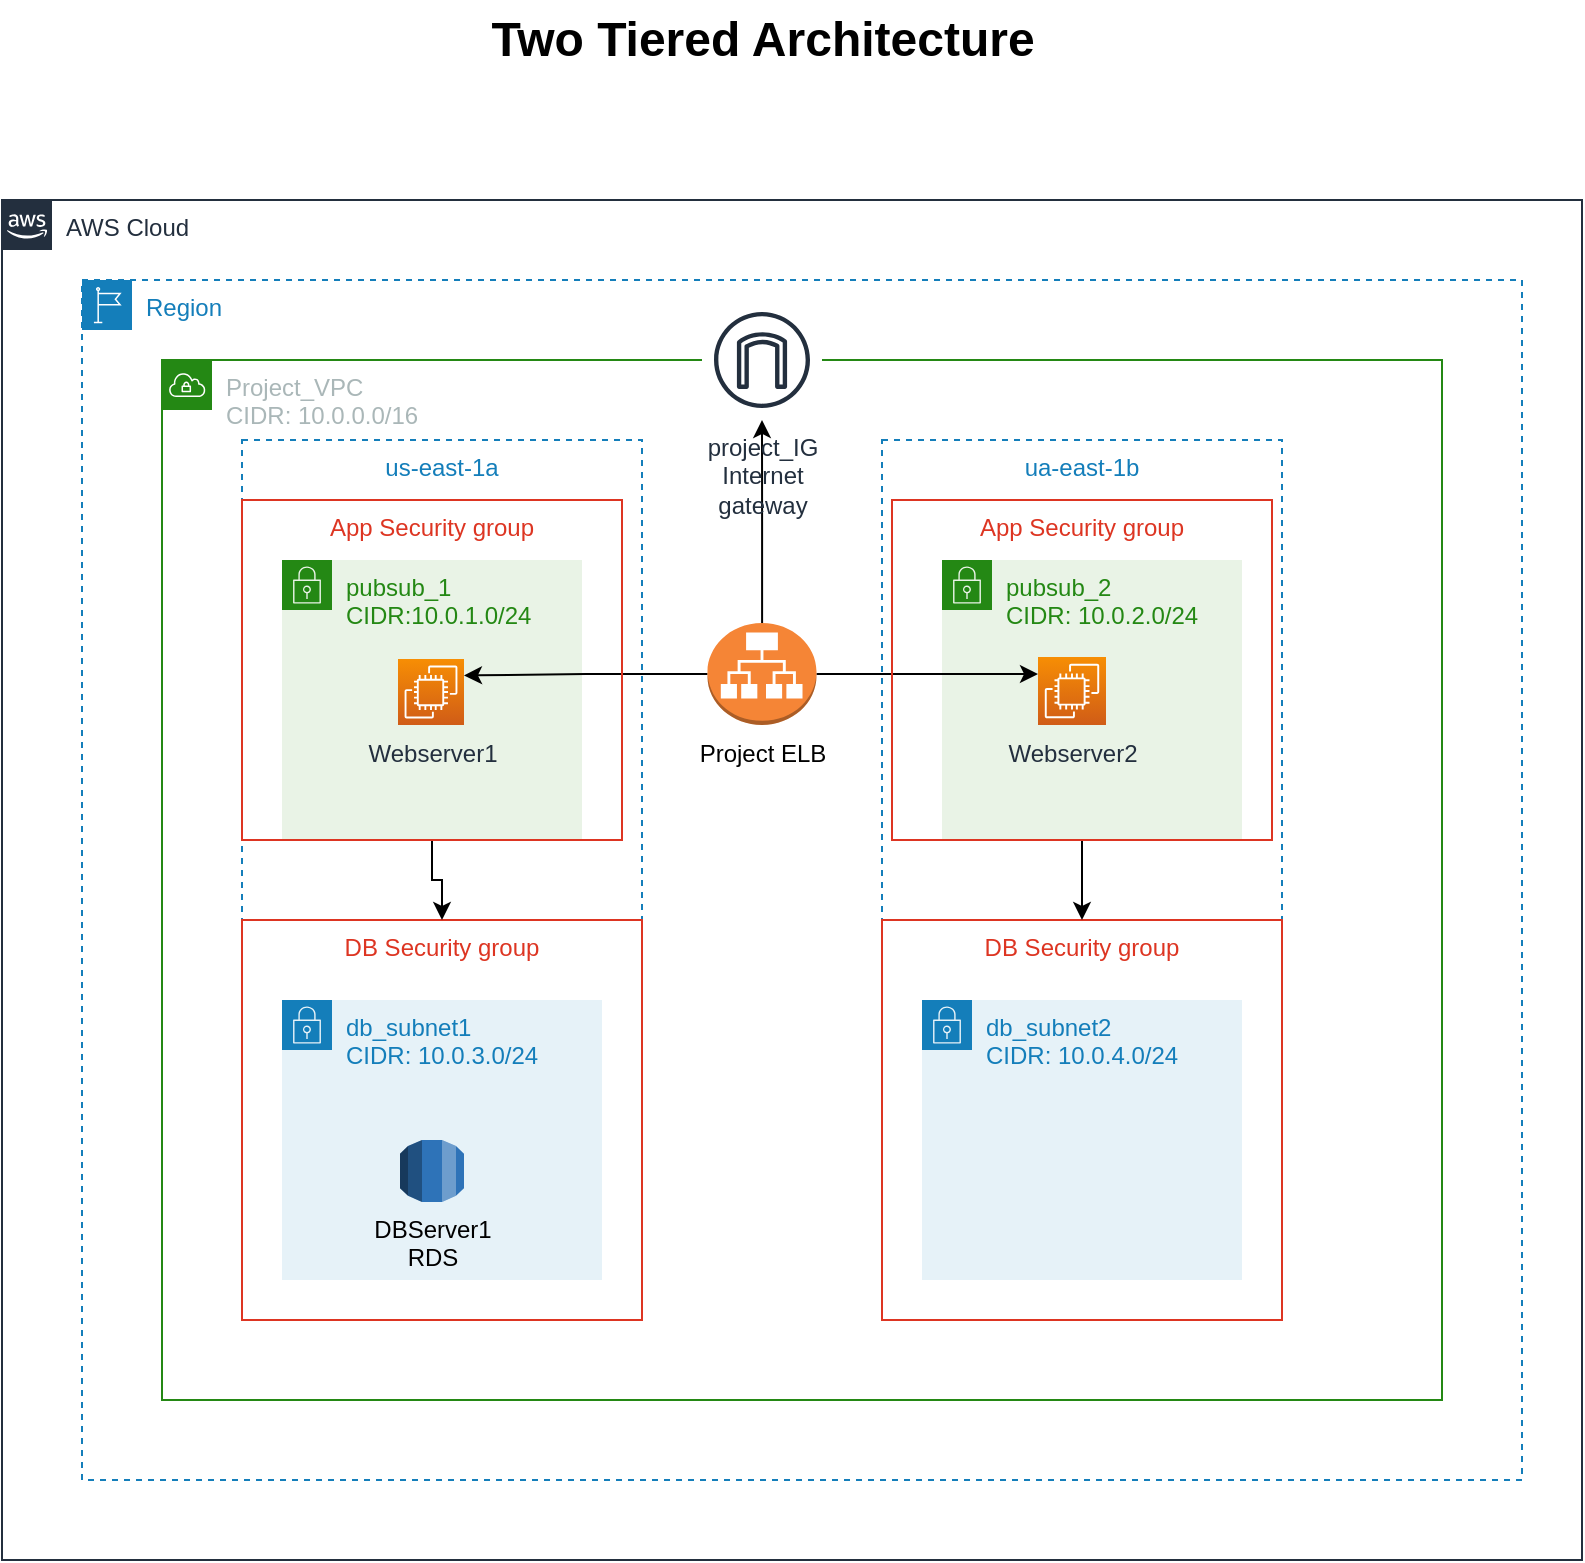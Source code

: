<mxfile version="20.0.1" type="github">
  <diagram id="liRARLLejOAAE-2snQw7" name="Page-1">
    <mxGraphModel dx="1186" dy="1802" grid="1" gridSize="10" guides="1" tooltips="1" connect="1" arrows="1" fold="1" page="1" pageScale="1" pageWidth="850" pageHeight="1100" math="0" shadow="0">
      <root>
        <mxCell id="0" />
        <mxCell id="1" parent="0" />
        <mxCell id="DZsnitvp6PMy8lJBvUo8-1" value="AWS Cloud" style="points=[[0,0],[0.25,0],[0.5,0],[0.75,0],[1,0],[1,0.25],[1,0.5],[1,0.75],[1,1],[0.75,1],[0.5,1],[0.25,1],[0,1],[0,0.75],[0,0.5],[0,0.25]];outlineConnect=0;gradientColor=none;html=1;whiteSpace=wrap;fontSize=12;fontStyle=0;container=1;pointerEvents=0;collapsible=0;recursiveResize=0;shape=mxgraph.aws4.group;grIcon=mxgraph.aws4.group_aws_cloud_alt;strokeColor=#232F3E;fillColor=none;verticalAlign=top;align=left;spacingLeft=30;fontColor=#232F3E;dashed=0;" parent="1" vertex="1">
          <mxGeometry x="40" y="80" width="790" height="680" as="geometry" />
        </mxCell>
        <mxCell id="DZsnitvp6PMy8lJBvUo8-2" value="Region" style="points=[[0,0],[0.25,0],[0.5,0],[0.75,0],[1,0],[1,0.25],[1,0.5],[1,0.75],[1,1],[0.75,1],[0.5,1],[0.25,1],[0,1],[0,0.75],[0,0.5],[0,0.25]];outlineConnect=0;gradientColor=none;html=1;whiteSpace=wrap;fontSize=12;fontStyle=0;container=1;pointerEvents=0;collapsible=0;recursiveResize=0;shape=mxgraph.aws4.group;grIcon=mxgraph.aws4.group_region;strokeColor=#147EBA;fillColor=none;verticalAlign=top;align=left;spacingLeft=30;fontColor=#147EBA;dashed=1;" parent="1" vertex="1">
          <mxGeometry x="80" y="120" width="720" height="600" as="geometry" />
        </mxCell>
        <mxCell id="DZsnitvp6PMy8lJBvUo8-3" value="Project_VPC&lt;br&gt;CIDR: 10.0.0.0/16" style="points=[[0,0],[0.25,0],[0.5,0],[0.75,0],[1,0],[1,0.25],[1,0.5],[1,0.75],[1,1],[0.75,1],[0.5,1],[0.25,1],[0,1],[0,0.75],[0,0.5],[0,0.25]];outlineConnect=0;gradientColor=none;html=1;whiteSpace=wrap;fontSize=12;fontStyle=0;container=1;pointerEvents=0;collapsible=0;recursiveResize=0;shape=mxgraph.aws4.group;grIcon=mxgraph.aws4.group_vpc;strokeColor=#248814;fillColor=none;verticalAlign=top;align=left;spacingLeft=30;fontColor=#AAB7B8;dashed=0;" parent="DZsnitvp6PMy8lJBvUo8-2" vertex="1">
          <mxGeometry x="40" y="40" width="640" height="520" as="geometry" />
        </mxCell>
        <mxCell id="DZsnitvp6PMy8lJBvUo8-6" value="ua-east-1b" style="fillColor=none;strokeColor=#147EBA;dashed=1;verticalAlign=top;fontStyle=0;fontColor=#147EBA;" parent="DZsnitvp6PMy8lJBvUo8-3" vertex="1">
          <mxGeometry x="360" y="40" width="200" height="440" as="geometry" />
        </mxCell>
        <mxCell id="DZsnitvp6PMy8lJBvUo8-10" value="us-east-1a" style="fillColor=none;strokeColor=#147EBA;dashed=1;verticalAlign=top;fontStyle=0;fontColor=#147EBA;" parent="DZsnitvp6PMy8lJBvUo8-3" vertex="1">
          <mxGeometry x="40" y="40" width="200" height="440" as="geometry" />
        </mxCell>
        <mxCell id="DZsnitvp6PMy8lJBvUo8-13" value="pubsub_2&lt;br&gt;CIDR: 10.0.2.0/24" style="points=[[0,0],[0.25,0],[0.5,0],[0.75,0],[1,0],[1,0.25],[1,0.5],[1,0.75],[1,1],[0.75,1],[0.5,1],[0.25,1],[0,1],[0,0.75],[0,0.5],[0,0.25]];outlineConnect=0;gradientColor=none;html=1;whiteSpace=wrap;fontSize=12;fontStyle=0;container=1;pointerEvents=0;collapsible=0;recursiveResize=0;shape=mxgraph.aws4.group;grIcon=mxgraph.aws4.group_security_group;grStroke=0;strokeColor=#248814;fillColor=#E9F3E6;verticalAlign=top;align=left;spacingLeft=30;fontColor=#248814;dashed=0;" parent="DZsnitvp6PMy8lJBvUo8-3" vertex="1">
          <mxGeometry x="390" y="100" width="150" height="140" as="geometry" />
        </mxCell>
        <mxCell id="DZsnitvp6PMy8lJBvUo8-12" value="pubsub_1&lt;br&gt;CIDR:10.0.1.0/24" style="points=[[0,0],[0.25,0],[0.5,0],[0.75,0],[1,0],[1,0.25],[1,0.5],[1,0.75],[1,1],[0.75,1],[0.5,1],[0.25,1],[0,1],[0,0.75],[0,0.5],[0,0.25]];outlineConnect=0;gradientColor=none;html=1;whiteSpace=wrap;fontSize=12;fontStyle=0;container=1;pointerEvents=0;collapsible=0;recursiveResize=0;shape=mxgraph.aws4.group;grIcon=mxgraph.aws4.group_security_group;grStroke=0;strokeColor=#248814;fillColor=#E9F3E6;verticalAlign=top;align=left;spacingLeft=30;fontColor=#248814;dashed=0;" parent="DZsnitvp6PMy8lJBvUo8-3" vertex="1">
          <mxGeometry x="60" y="100" width="150" height="140" as="geometry" />
        </mxCell>
        <mxCell id="DZsnitvp6PMy8lJBvUo8-15" value="db_subnet1&lt;br&gt;CIDR: 10.0.3.0/24" style="points=[[0,0],[0.25,0],[0.5,0],[0.75,0],[1,0],[1,0.25],[1,0.5],[1,0.75],[1,1],[0.75,1],[0.5,1],[0.25,1],[0,1],[0,0.75],[0,0.5],[0,0.25]];outlineConnect=0;gradientColor=none;html=1;whiteSpace=wrap;fontSize=12;fontStyle=0;container=1;pointerEvents=0;collapsible=0;recursiveResize=0;shape=mxgraph.aws4.group;grIcon=mxgraph.aws4.group_security_group;grStroke=0;strokeColor=#147EBA;fillColor=#E6F2F8;verticalAlign=top;align=left;spacingLeft=30;fontColor=#147EBA;dashed=0;" parent="DZsnitvp6PMy8lJBvUo8-3" vertex="1">
          <mxGeometry x="60" y="320" width="160" height="140" as="geometry" />
        </mxCell>
        <mxCell id="DZsnitvp6PMy8lJBvUo8-16" value="DBServer1&lt;br&gt;RDS" style="outlineConnect=0;dashed=0;verticalLabelPosition=bottom;verticalAlign=top;align=center;html=1;shape=mxgraph.aws3.rds;fillColor=#2E73B8;gradientColor=none;" parent="DZsnitvp6PMy8lJBvUo8-15" vertex="1">
          <mxGeometry x="59" y="70" width="32" height="31" as="geometry" />
        </mxCell>
        <mxCell id="DZsnitvp6PMy8lJBvUo8-14" value="db_subnet2&lt;br&gt;CIDR: 10.0.4.0/24" style="points=[[0,0],[0.25,0],[0.5,0],[0.75,0],[1,0],[1,0.25],[1,0.5],[1,0.75],[1,1],[0.75,1],[0.5,1],[0.25,1],[0,1],[0,0.75],[0,0.5],[0,0.25]];outlineConnect=0;gradientColor=none;html=1;whiteSpace=wrap;fontSize=12;fontStyle=0;container=1;pointerEvents=0;collapsible=0;recursiveResize=0;shape=mxgraph.aws4.group;grIcon=mxgraph.aws4.group_security_group;grStroke=0;strokeColor=#147EBA;fillColor=#E6F2F8;verticalAlign=top;align=left;spacingLeft=30;fontColor=#147EBA;dashed=0;" parent="DZsnitvp6PMy8lJBvUo8-3" vertex="1">
          <mxGeometry x="380" y="320" width="160" height="140" as="geometry" />
        </mxCell>
        <mxCell id="7HecoE0-NA8Q0splAt8L-4" style="edgeStyle=orthogonalEdgeStyle;rounded=0;orthogonalLoop=1;jettySize=auto;html=1;" edge="1" parent="DZsnitvp6PMy8lJBvUo8-3" source="DZsnitvp6PMy8lJBvUo8-17" target="7HecoE0-NA8Q0splAt8L-3">
          <mxGeometry relative="1" as="geometry" />
        </mxCell>
        <mxCell id="7HecoE0-NA8Q0splAt8L-5" style="edgeStyle=orthogonalEdgeStyle;rounded=0;orthogonalLoop=1;jettySize=auto;html=1;entryX=1;entryY=0.25;entryDx=0;entryDy=0;entryPerimeter=0;" edge="1" parent="DZsnitvp6PMy8lJBvUo8-3" source="DZsnitvp6PMy8lJBvUo8-17" target="7HecoE0-NA8Q0splAt8L-1">
          <mxGeometry relative="1" as="geometry" />
        </mxCell>
        <mxCell id="7HecoE0-NA8Q0splAt8L-6" style="edgeStyle=orthogonalEdgeStyle;rounded=0;orthogonalLoop=1;jettySize=auto;html=1;exitX=1;exitY=0.5;exitDx=0;exitDy=0;exitPerimeter=0;entryX=0;entryY=0.25;entryDx=0;entryDy=0;entryPerimeter=0;" edge="1" parent="DZsnitvp6PMy8lJBvUo8-3" source="DZsnitvp6PMy8lJBvUo8-17" target="7HecoE0-NA8Q0splAt8L-2">
          <mxGeometry relative="1" as="geometry" />
        </mxCell>
        <mxCell id="DZsnitvp6PMy8lJBvUo8-17" value="Project ELB" style="outlineConnect=0;dashed=0;verticalLabelPosition=bottom;verticalAlign=top;align=center;html=1;shape=mxgraph.aws3.application_load_balancer;fillColor=#F58536;gradientColor=none;" parent="DZsnitvp6PMy8lJBvUo8-3" vertex="1">
          <mxGeometry x="272.75" y="131.5" width="54.5" height="51" as="geometry" />
        </mxCell>
        <mxCell id="7HecoE0-NA8Q0splAt8L-2" value="Webserver2" style="sketch=0;points=[[0,0,0],[0.25,0,0],[0.5,0,0],[0.75,0,0],[1,0,0],[0,1,0],[0.25,1,0],[0.5,1,0],[0.75,1,0],[1,1,0],[0,0.25,0],[0,0.5,0],[0,0.75,0],[1,0.25,0],[1,0.5,0],[1,0.75,0]];outlineConnect=0;fontColor=#232F3E;gradientColor=#F78E04;gradientDirection=north;fillColor=#D05C17;strokeColor=#ffffff;dashed=0;verticalLabelPosition=bottom;verticalAlign=top;align=center;html=1;fontSize=12;fontStyle=0;aspect=fixed;shape=mxgraph.aws4.resourceIcon;resIcon=mxgraph.aws4.ec2;" vertex="1" parent="DZsnitvp6PMy8lJBvUo8-3">
          <mxGeometry x="438" y="148.5" width="34" height="34" as="geometry" />
        </mxCell>
        <mxCell id="7HecoE0-NA8Q0splAt8L-3" value="project_IG&lt;br&gt;Internet&lt;br&gt;gateway" style="sketch=0;outlineConnect=0;fontColor=#232F3E;gradientColor=none;strokeColor=#232F3E;fillColor=#ffffff;dashed=0;verticalLabelPosition=bottom;verticalAlign=top;align=center;html=1;fontSize=12;fontStyle=0;aspect=fixed;shape=mxgraph.aws4.resourceIcon;resIcon=mxgraph.aws4.internet_gateway;" vertex="1" parent="DZsnitvp6PMy8lJBvUo8-3">
          <mxGeometry x="270" y="-30" width="60" height="60" as="geometry" />
        </mxCell>
        <mxCell id="7HecoE0-NA8Q0splAt8L-1" value="Webserver1" style="sketch=0;points=[[0,0,0],[0.25,0,0],[0.5,0,0],[0.75,0,0],[1,0,0],[0,1,0],[0.25,1,0],[0.5,1,0],[0.75,1,0],[1,1,0],[0,0.25,0],[0,0.5,0],[0,0.75,0],[1,0.25,0],[1,0.5,0],[1,0.75,0]];outlineConnect=0;fontColor=#232F3E;gradientColor=#F78E04;gradientDirection=north;fillColor=#D05C17;strokeColor=#ffffff;dashed=0;verticalLabelPosition=bottom;verticalAlign=top;align=center;html=1;fontSize=12;fontStyle=0;aspect=fixed;shape=mxgraph.aws4.resourceIcon;resIcon=mxgraph.aws4.ec2;" vertex="1" parent="DZsnitvp6PMy8lJBvUo8-3">
          <mxGeometry x="118" y="149.5" width="33" height="33" as="geometry" />
        </mxCell>
        <mxCell id="7HecoE0-NA8Q0splAt8L-7" value="DB Security group" style="fillColor=none;strokeColor=#DD3522;verticalAlign=top;fontStyle=0;fontColor=#DD3522;" vertex="1" parent="DZsnitvp6PMy8lJBvUo8-3">
          <mxGeometry x="40" y="280" width="200" height="200" as="geometry" />
        </mxCell>
        <mxCell id="7HecoE0-NA8Q0splAt8L-8" value="DB Security group" style="fillColor=none;strokeColor=#DD3522;verticalAlign=top;fontStyle=0;fontColor=#DD3522;" vertex="1" parent="DZsnitvp6PMy8lJBvUo8-3">
          <mxGeometry x="360" y="280" width="200" height="200" as="geometry" />
        </mxCell>
        <mxCell id="7HecoE0-NA8Q0splAt8L-14" style="edgeStyle=orthogonalEdgeStyle;rounded=0;orthogonalLoop=1;jettySize=auto;html=1;exitX=0.5;exitY=1;exitDx=0;exitDy=0;entryX=0.5;entryY=0;entryDx=0;entryDy=0;" edge="1" parent="DZsnitvp6PMy8lJBvUo8-3" source="7HecoE0-NA8Q0splAt8L-9" target="7HecoE0-NA8Q0splAt8L-7">
          <mxGeometry relative="1" as="geometry" />
        </mxCell>
        <mxCell id="7HecoE0-NA8Q0splAt8L-9" value="App Security group" style="fillColor=none;strokeColor=#DD3522;verticalAlign=top;fontStyle=0;fontColor=#DD3522;" vertex="1" parent="DZsnitvp6PMy8lJBvUo8-3">
          <mxGeometry x="40" y="70" width="190" height="170" as="geometry" />
        </mxCell>
        <mxCell id="7HecoE0-NA8Q0splAt8L-16" style="edgeStyle=orthogonalEdgeStyle;rounded=0;orthogonalLoop=1;jettySize=auto;html=1;exitX=0.5;exitY=1;exitDx=0;exitDy=0;entryX=0.5;entryY=0;entryDx=0;entryDy=0;" edge="1" parent="DZsnitvp6PMy8lJBvUo8-3" source="7HecoE0-NA8Q0splAt8L-10" target="7HecoE0-NA8Q0splAt8L-8">
          <mxGeometry relative="1" as="geometry" />
        </mxCell>
        <mxCell id="7HecoE0-NA8Q0splAt8L-10" value="App Security group" style="fillColor=none;strokeColor=#DD3522;verticalAlign=top;fontStyle=0;fontColor=#DD3522;" vertex="1" parent="DZsnitvp6PMy8lJBvUo8-3">
          <mxGeometry x="365" y="70" width="190" height="170" as="geometry" />
        </mxCell>
        <mxCell id="DZsnitvp6PMy8lJBvUo8-11" value="Two Tiered Architecture" style="text;strokeColor=none;fillColor=none;html=1;fontSize=24;fontStyle=1;verticalAlign=middle;align=center;" parent="1" vertex="1">
          <mxGeometry x="370" y="-20" width="100" height="40" as="geometry" />
        </mxCell>
      </root>
    </mxGraphModel>
  </diagram>
</mxfile>
